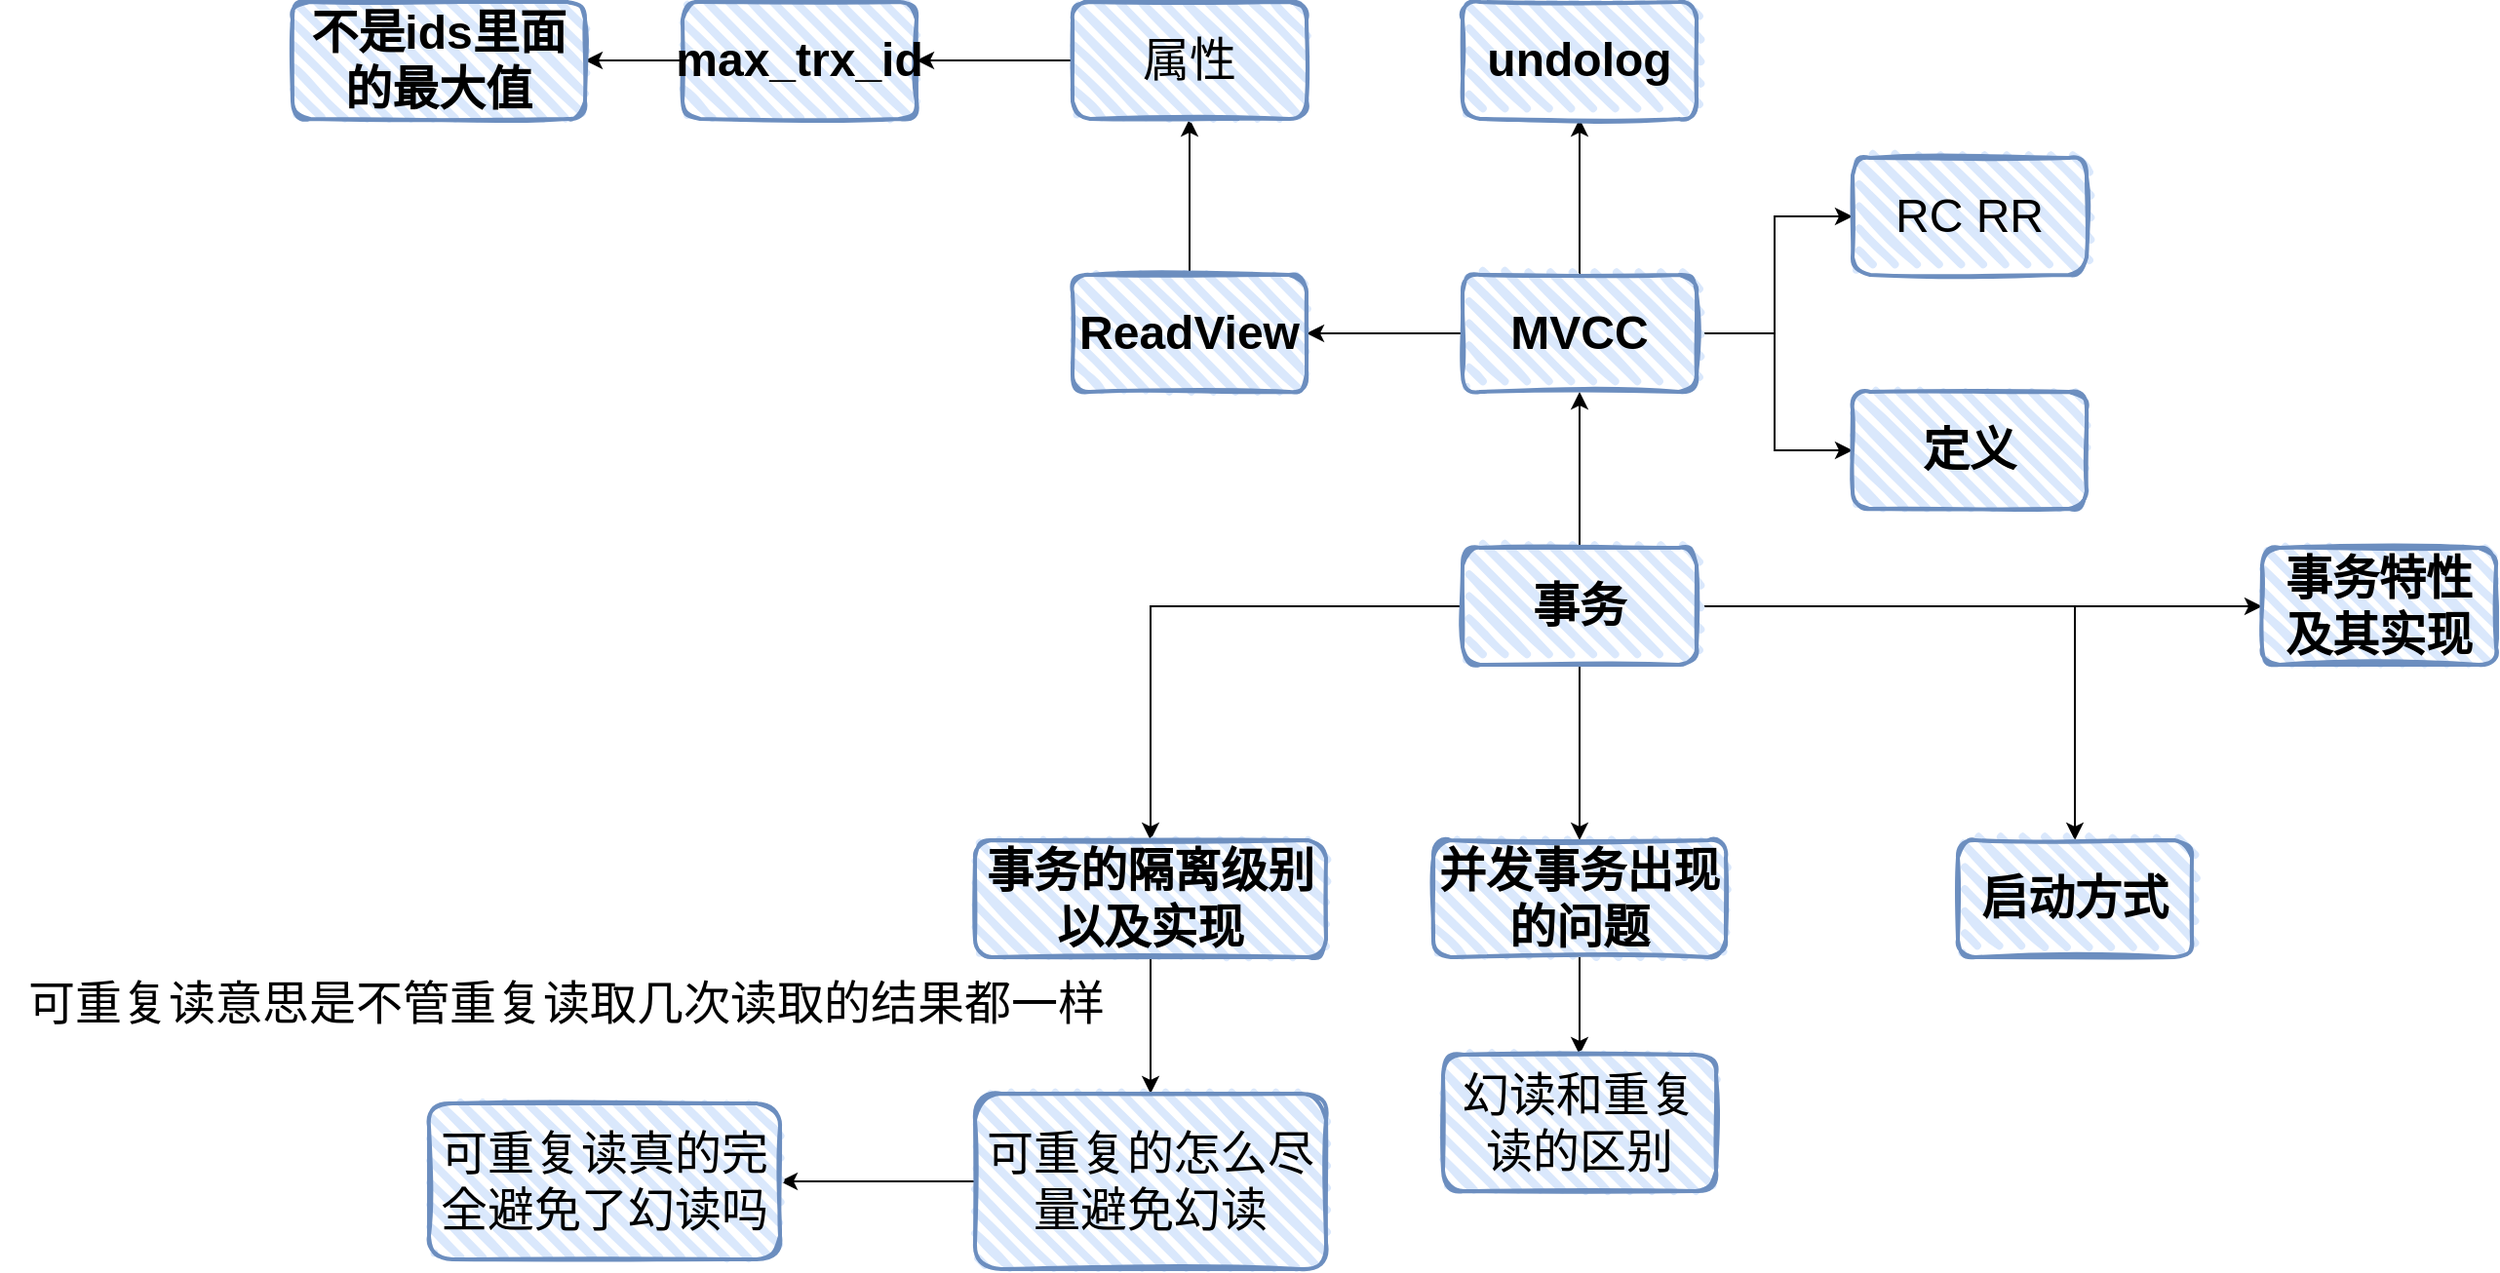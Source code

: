 <mxfile version="20.8.16" type="github"><diagram name="第 1 页" id="CLvCE2Kim0E-ozPxwjFn"><mxGraphModel dx="2694" dy="1020" grid="1" gridSize="10" guides="1" tooltips="1" connect="1" arrows="1" fold="1" page="1" pageScale="1" pageWidth="827" pageHeight="1169" math="0" shadow="0"><root><mxCell id="0"/><mxCell id="1" parent="0"/><mxCell id="oJFTsTrxo0SlrUPWLwLb-3" value="" style="edgeStyle=orthogonalEdgeStyle;rounded=0;orthogonalLoop=1;jettySize=auto;html=1;" edge="1" parent="1" source="oJFTsTrxo0SlrUPWLwLb-1" target="oJFTsTrxo0SlrUPWLwLb-2"><mxGeometry relative="1" as="geometry"/></mxCell><mxCell id="oJFTsTrxo0SlrUPWLwLb-5" value="" style="edgeStyle=orthogonalEdgeStyle;rounded=0;orthogonalLoop=1;jettySize=auto;html=1;" edge="1" parent="1" source="oJFTsTrxo0SlrUPWLwLb-1" target="oJFTsTrxo0SlrUPWLwLb-4"><mxGeometry relative="1" as="geometry"/></mxCell><mxCell id="oJFTsTrxo0SlrUPWLwLb-10" value="" style="edgeStyle=orthogonalEdgeStyle;rounded=0;orthogonalLoop=1;jettySize=auto;html=1;" edge="1" parent="1" source="oJFTsTrxo0SlrUPWLwLb-1" target="oJFTsTrxo0SlrUPWLwLb-9"><mxGeometry relative="1" as="geometry"/></mxCell><mxCell id="oJFTsTrxo0SlrUPWLwLb-14" value="" style="edgeStyle=orthogonalEdgeStyle;rounded=0;orthogonalLoop=1;jettySize=auto;html=1;" edge="1" parent="1" source="oJFTsTrxo0SlrUPWLwLb-1" target="oJFTsTrxo0SlrUPWLwLb-13"><mxGeometry relative="1" as="geometry"/></mxCell><mxCell id="oJFTsTrxo0SlrUPWLwLb-26" value="" style="edgeStyle=orthogonalEdgeStyle;rounded=0;orthogonalLoop=1;jettySize=auto;html=1;fontSize=24;" edge="1" parent="1" source="oJFTsTrxo0SlrUPWLwLb-1" target="oJFTsTrxo0SlrUPWLwLb-25"><mxGeometry relative="1" as="geometry"/></mxCell><mxCell id="oJFTsTrxo0SlrUPWLwLb-1" value="事务" style="rounded=1;whiteSpace=wrap;html=1;strokeWidth=2;fillWeight=4;hachureGap=8;hachureAngle=45;fillColor=#dae8fc;sketch=1;glass=0;strokeColor=#6c8ebf;fontSize=24;fontStyle=1" vertex="1" parent="1"><mxGeometry x="160" y="330" width="120" height="60" as="geometry"/></mxCell><mxCell id="oJFTsTrxo0SlrUPWLwLb-2" value="启动方式" style="rounded=1;whiteSpace=wrap;html=1;strokeWidth=2;fillWeight=4;hachureGap=8;hachureAngle=45;fillColor=#dae8fc;sketch=1;glass=0;strokeColor=#6c8ebf;fontSize=24;fontStyle=1" vertex="1" parent="1"><mxGeometry x="414" y="480" width="120" height="60" as="geometry"/></mxCell><mxCell id="oJFTsTrxo0SlrUPWLwLb-4" value="事务特性及其实现" style="rounded=1;whiteSpace=wrap;html=1;strokeWidth=2;fillWeight=4;hachureGap=8;hachureAngle=45;fillColor=#dae8fc;sketch=1;glass=0;strokeColor=#6c8ebf;fontSize=24;fontStyle=1" vertex="1" parent="1"><mxGeometry x="570" y="330" width="120" height="60" as="geometry"/></mxCell><mxCell id="oJFTsTrxo0SlrUPWLwLb-12" value="" style="edgeStyle=orthogonalEdgeStyle;rounded=0;orthogonalLoop=1;jettySize=auto;html=1;" edge="1" parent="1" source="oJFTsTrxo0SlrUPWLwLb-9" target="oJFTsTrxo0SlrUPWLwLb-11"><mxGeometry relative="1" as="geometry"/></mxCell><mxCell id="oJFTsTrxo0SlrUPWLwLb-9" value="并发事务出现的问题" style="rounded=1;whiteSpace=wrap;html=1;strokeWidth=2;fillWeight=4;hachureGap=8;hachureAngle=45;fillColor=#dae8fc;sketch=1;glass=0;strokeColor=#6c8ebf;fontSize=24;fontStyle=1" vertex="1" parent="1"><mxGeometry x="145" y="480" width="150" height="60" as="geometry"/></mxCell><mxCell id="oJFTsTrxo0SlrUPWLwLb-11" value="幻读和重复读的区别" style="whiteSpace=wrap;html=1;rounded=1;glass=0;sketch=1;fillWeight=4;hachureGap=8;hachureAngle=45;strokeColor=#6c8ebf;strokeWidth=2;fontFamily=Helvetica;fontSize=24;fontColor=default;fillColor=#dae8fc;" vertex="1" parent="1"><mxGeometry x="150" y="590" width="140" height="70" as="geometry"/></mxCell><mxCell id="oJFTsTrxo0SlrUPWLwLb-24" value="" style="edgeStyle=orthogonalEdgeStyle;rounded=0;orthogonalLoop=1;jettySize=auto;html=1;fontSize=24;" edge="1" parent="1" source="oJFTsTrxo0SlrUPWLwLb-13" target="oJFTsTrxo0SlrUPWLwLb-17"><mxGeometry relative="1" as="geometry"/></mxCell><mxCell id="oJFTsTrxo0SlrUPWLwLb-13" value="事务的隔离级别以及实现" style="rounded=1;whiteSpace=wrap;html=1;strokeWidth=2;fillWeight=4;hachureGap=8;hachureAngle=45;fillColor=#dae8fc;sketch=1;glass=0;strokeColor=#6c8ebf;fontSize=24;fontStyle=1" vertex="1" parent="1"><mxGeometry x="-90" y="480" width="180" height="60" as="geometry"/></mxCell><mxCell id="oJFTsTrxo0SlrUPWLwLb-23" value="" style="edgeStyle=orthogonalEdgeStyle;rounded=0;orthogonalLoop=1;jettySize=auto;html=1;fontSize=24;" edge="1" parent="1" source="oJFTsTrxo0SlrUPWLwLb-17" target="oJFTsTrxo0SlrUPWLwLb-22"><mxGeometry relative="1" as="geometry"/></mxCell><mxCell id="oJFTsTrxo0SlrUPWLwLb-17" value="可重复的怎么尽量避免幻读" style="whiteSpace=wrap;html=1;rounded=1;glass=0;sketch=1;fillWeight=4;hachureGap=8;hachureAngle=45;strokeColor=#6c8ebf;strokeWidth=2;fontFamily=Helvetica;fontSize=24;fontColor=default;fillColor=#dae8fc;" vertex="1" parent="1"><mxGeometry x="-90" y="610" width="180" height="90" as="geometry"/></mxCell><mxCell id="oJFTsTrxo0SlrUPWLwLb-21" value="&lt;font style=&quot;font-size: 24px;&quot;&gt;可重复读意思是不管重复读取几次读取的结果都一样&lt;/font&gt;" style="text;html=1;align=center;verticalAlign=middle;resizable=0;points=[];autosize=1;strokeColor=none;fillColor=none;" vertex="1" parent="1"><mxGeometry x="-590" y="544" width="580" height="40" as="geometry"/></mxCell><mxCell id="oJFTsTrxo0SlrUPWLwLb-22" value="可重复读真的完全避免了幻读吗" style="whiteSpace=wrap;html=1;fontSize=24;fillColor=#dae8fc;strokeColor=#6c8ebf;rounded=1;glass=0;sketch=1;fillWeight=4;hachureGap=8;hachureAngle=45;strokeWidth=2;" vertex="1" parent="1"><mxGeometry x="-370" y="615" width="180" height="80" as="geometry"/></mxCell><mxCell id="oJFTsTrxo0SlrUPWLwLb-28" value="" style="edgeStyle=orthogonalEdgeStyle;rounded=0;orthogonalLoop=1;jettySize=auto;html=1;fontSize=24;" edge="1" parent="1" source="oJFTsTrxo0SlrUPWLwLb-25" target="oJFTsTrxo0SlrUPWLwLb-27"><mxGeometry relative="1" as="geometry"/></mxCell><mxCell id="oJFTsTrxo0SlrUPWLwLb-34" value="" style="edgeStyle=orthogonalEdgeStyle;rounded=0;orthogonalLoop=1;jettySize=auto;html=1;fontSize=24;" edge="1" parent="1" source="oJFTsTrxo0SlrUPWLwLb-25" target="oJFTsTrxo0SlrUPWLwLb-33"><mxGeometry relative="1" as="geometry"/></mxCell><mxCell id="oJFTsTrxo0SlrUPWLwLb-40" value="" style="edgeStyle=orthogonalEdgeStyle;rounded=0;orthogonalLoop=1;jettySize=auto;html=1;fontSize=24;" edge="1" parent="1" source="oJFTsTrxo0SlrUPWLwLb-25" target="oJFTsTrxo0SlrUPWLwLb-39"><mxGeometry relative="1" as="geometry"/></mxCell><mxCell id="oJFTsTrxo0SlrUPWLwLb-43" style="edgeStyle=orthogonalEdgeStyle;rounded=0;orthogonalLoop=1;jettySize=auto;html=1;fontSize=24;" edge="1" parent="1" source="oJFTsTrxo0SlrUPWLwLb-25" target="oJFTsTrxo0SlrUPWLwLb-42"><mxGeometry relative="1" as="geometry"/></mxCell><mxCell id="oJFTsTrxo0SlrUPWLwLb-25" value="MVCC" style="whiteSpace=wrap;html=1;fontSize=24;fillColor=#dae8fc;strokeColor=#6c8ebf;rounded=1;strokeWidth=2;fillWeight=4;hachureGap=8;hachureAngle=45;sketch=1;glass=0;fontStyle=1;" vertex="1" parent="1"><mxGeometry x="160" y="190" width="120" height="60" as="geometry"/></mxCell><mxCell id="oJFTsTrxo0SlrUPWLwLb-32" value="" style="edgeStyle=orthogonalEdgeStyle;rounded=0;orthogonalLoop=1;jettySize=auto;html=1;fontSize=24;" edge="1" parent="1" source="oJFTsTrxo0SlrUPWLwLb-27" target="oJFTsTrxo0SlrUPWLwLb-31"><mxGeometry relative="1" as="geometry"/></mxCell><mxCell id="oJFTsTrxo0SlrUPWLwLb-27" value="ReadView" style="whiteSpace=wrap;html=1;fontSize=24;fillColor=#dae8fc;strokeColor=#6c8ebf;rounded=1;strokeWidth=2;fillWeight=4;hachureGap=8;hachureAngle=45;sketch=1;glass=0;fontStyle=1;" vertex="1" parent="1"><mxGeometry x="-40" y="190" width="120" height="60" as="geometry"/></mxCell><mxCell id="oJFTsTrxo0SlrUPWLwLb-36" value="" style="edgeStyle=orthogonalEdgeStyle;rounded=0;orthogonalLoop=1;jettySize=auto;html=1;fontSize=24;" edge="1" parent="1" source="oJFTsTrxo0SlrUPWLwLb-31" target="oJFTsTrxo0SlrUPWLwLb-35"><mxGeometry relative="1" as="geometry"/></mxCell><mxCell id="oJFTsTrxo0SlrUPWLwLb-31" value="属性" style="whiteSpace=wrap;html=1;rounded=1;glass=0;sketch=1;fillWeight=4;hachureGap=8;hachureAngle=45;strokeColor=#6c8ebf;strokeWidth=2;fontFamily=Helvetica;fontSize=24;fontColor=default;fillColor=#dae8fc;" vertex="1" parent="1"><mxGeometry x="-40" y="50" width="120" height="60" as="geometry"/></mxCell><mxCell id="oJFTsTrxo0SlrUPWLwLb-33" value="undolog" style="whiteSpace=wrap;html=1;fontSize=24;fillColor=#dae8fc;strokeColor=#6c8ebf;rounded=1;strokeWidth=2;fillWeight=4;hachureGap=8;hachureAngle=45;sketch=1;glass=0;fontStyle=1;" vertex="1" parent="1"><mxGeometry x="160" y="50" width="120" height="60" as="geometry"/></mxCell><mxCell id="oJFTsTrxo0SlrUPWLwLb-38" value="" style="edgeStyle=orthogonalEdgeStyle;rounded=0;orthogonalLoop=1;jettySize=auto;html=1;fontSize=24;" edge="1" parent="1" source="oJFTsTrxo0SlrUPWLwLb-35" target="oJFTsTrxo0SlrUPWLwLb-37"><mxGeometry relative="1" as="geometry"/></mxCell><mxCell id="oJFTsTrxo0SlrUPWLwLb-35" value="max_trx_id" style="whiteSpace=wrap;html=1;fontSize=24;fillColor=#dae8fc;strokeColor=#6c8ebf;rounded=1;glass=0;sketch=1;fillWeight=4;hachureGap=8;hachureAngle=45;strokeWidth=2;fontStyle=1" vertex="1" parent="1"><mxGeometry x="-240" y="50" width="120" height="60" as="geometry"/></mxCell><mxCell id="oJFTsTrxo0SlrUPWLwLb-37" value="不是ids里面的最大值" style="whiteSpace=wrap;html=1;fontSize=24;fillColor=#dae8fc;strokeColor=#6c8ebf;rounded=1;glass=0;sketch=1;fillWeight=4;hachureGap=8;hachureAngle=45;strokeWidth=2;fontStyle=1;" vertex="1" parent="1"><mxGeometry x="-440" y="50" width="150" height="60" as="geometry"/></mxCell><mxCell id="oJFTsTrxo0SlrUPWLwLb-39" value="定义" style="whiteSpace=wrap;html=1;fontSize=24;fillColor=#dae8fc;strokeColor=#6c8ebf;rounded=1;strokeWidth=2;fillWeight=4;hachureGap=8;hachureAngle=45;sketch=1;glass=0;fontStyle=1;" vertex="1" parent="1"><mxGeometry x="360" y="250" width="120" height="60" as="geometry"/></mxCell><mxCell id="oJFTsTrxo0SlrUPWLwLb-42" value="RC RR" style="whiteSpace=wrap;html=1;rounded=1;glass=0;sketch=1;fillWeight=4;hachureGap=8;hachureAngle=45;strokeColor=#6c8ebf;strokeWidth=2;fontFamily=Helvetica;fontSize=24;fontColor=default;fillColor=#dae8fc;" vertex="1" parent="1"><mxGeometry x="360" y="130" width="120" height="60" as="geometry"/></mxCell></root></mxGraphModel></diagram></mxfile>